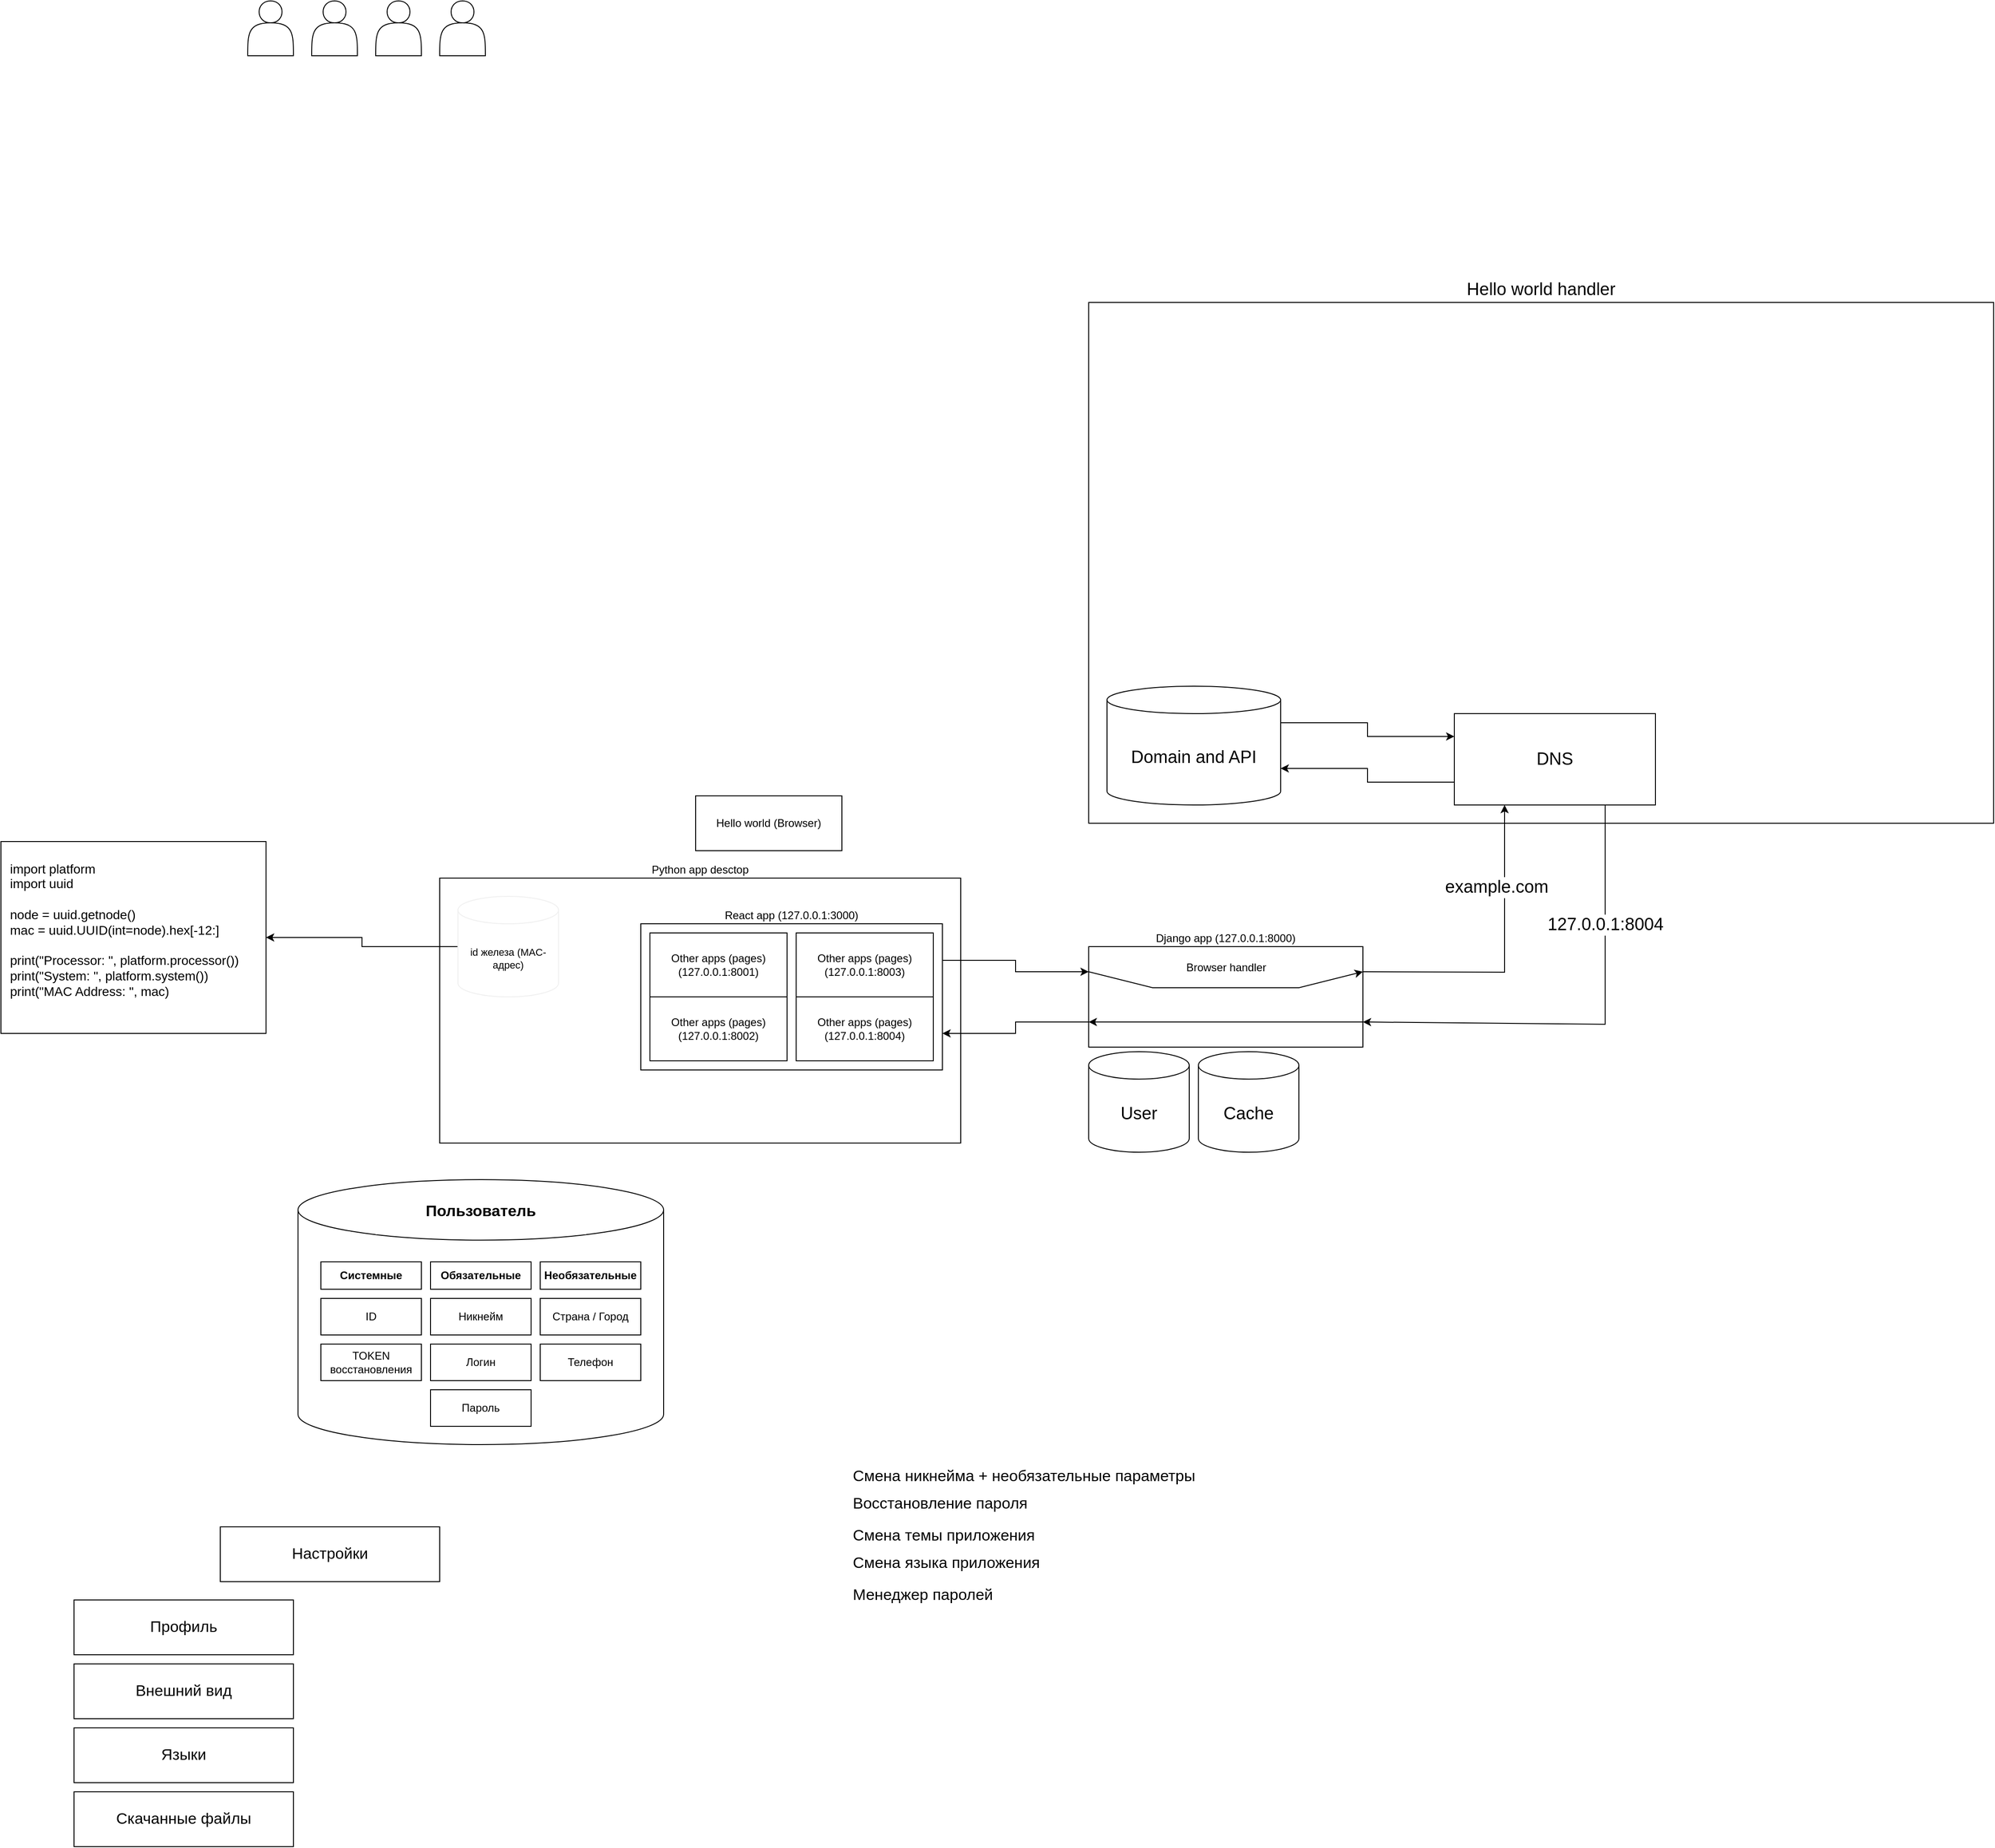 <mxfile version="20.7.4" type="device"><diagram id="akDufJ6LC95Nsy7OUIPd" name="Страница 1"><mxGraphModel dx="561" dy="349" grid="1" gridSize="10" guides="1" tooltips="1" connect="1" arrows="1" fold="1" page="1" pageScale="1" pageWidth="4681" pageHeight="3300" math="0" shadow="0"><root><mxCell id="0"/><mxCell id="1" parent="0"/><mxCell id="tZzRO0GxXiyE94Goqjz8-12" value="" style="shape=cylinder3;whiteSpace=wrap;html=1;boundedLbl=1;backgroundOutline=1;size=33.115;fontSize=8;" vertex="1" parent="1"><mxGeometry x="525" y="1460" width="400" height="290" as="geometry"/></mxCell><mxCell id="dfZMdxFIMk7d4C2q_Tbj-1" value="" style="shape=actor;whiteSpace=wrap;html=1;" parent="1" vertex="1"><mxGeometry x="470" y="170" width="50" height="60" as="geometry"/></mxCell><mxCell id="dfZMdxFIMk7d4C2q_Tbj-2" value="" style="shape=actor;whiteSpace=wrap;html=1;" parent="1" vertex="1"><mxGeometry x="540" y="170" width="50" height="60" as="geometry"/></mxCell><mxCell id="dfZMdxFIMk7d4C2q_Tbj-3" value="" style="shape=actor;whiteSpace=wrap;html=1;" parent="1" vertex="1"><mxGeometry x="610" y="170" width="50" height="60" as="geometry"/></mxCell><mxCell id="dfZMdxFIMk7d4C2q_Tbj-4" value="" style="shape=actor;whiteSpace=wrap;html=1;" parent="1" vertex="1"><mxGeometry x="680" y="170" width="50" height="60" as="geometry"/></mxCell><mxCell id="u3pLye9Rgbd746nTwx3h-1" value="Hello world (Browser)" style="rounded=0;whiteSpace=wrap;html=1;" parent="1" vertex="1"><mxGeometry x="960" y="1040" width="160" height="60" as="geometry"/></mxCell><mxCell id="u3pLye9Rgbd746nTwx3h-6" value="Python app desctop" style="rounded=0;whiteSpace=wrap;html=1;align=center;horizontal=1;labelPosition=center;verticalLabelPosition=top;verticalAlign=bottom;" parent="1" vertex="1"><mxGeometry x="680" y="1130" width="570" height="290" as="geometry"/></mxCell><mxCell id="u3pLye9Rgbd746nTwx3h-9" style="edgeStyle=orthogonalEdgeStyle;rounded=0;orthogonalLoop=1;jettySize=auto;html=1;exitX=1;exitY=0.25;exitDx=0;exitDy=0;entryX=0;entryY=0.25;entryDx=0;entryDy=0;" parent="1" source="u3pLye9Rgbd746nTwx3h-7" target="u3pLye9Rgbd746nTwx3h-8" edge="1"><mxGeometry relative="1" as="geometry"/></mxCell><mxCell id="u3pLye9Rgbd746nTwx3h-7" value="React app (127.0.0.1:3000)" style="rounded=0;whiteSpace=wrap;html=1;labelPosition=center;verticalLabelPosition=top;align=center;verticalAlign=bottom;" parent="1" vertex="1"><mxGeometry x="900" y="1180" width="330" height="160" as="geometry"/></mxCell><mxCell id="u3pLye9Rgbd746nTwx3h-10" style="edgeStyle=orthogonalEdgeStyle;rounded=0;orthogonalLoop=1;jettySize=auto;html=1;exitX=0;exitY=0.75;exitDx=0;exitDy=0;entryX=1;entryY=0.75;entryDx=0;entryDy=0;" parent="1" source="u3pLye9Rgbd746nTwx3h-8" target="u3pLye9Rgbd746nTwx3h-7" edge="1"><mxGeometry relative="1" as="geometry"/></mxCell><mxCell id="u3pLye9Rgbd746nTwx3h-8" value="Django app (127.0.0.1:8000)" style="rounded=0;whiteSpace=wrap;html=1;labelPosition=center;verticalLabelPosition=top;align=center;verticalAlign=bottom;" parent="1" vertex="1"><mxGeometry x="1390" y="1205" width="300" height="110" as="geometry"/></mxCell><mxCell id="u3pLye9Rgbd746nTwx3h-11" value="Browser handler" style="text;html=1;strokeColor=none;fillColor=none;align=center;verticalAlign=middle;whiteSpace=wrap;rounded=0;" parent="1" vertex="1"><mxGeometry x="1487.5" y="1205" width="105" height="45" as="geometry"/></mxCell><mxCell id="u3pLye9Rgbd746nTwx3h-12" value="Other apps (pages)&lt;br&gt;(127.0.0.1:8002)" style="rounded=0;whiteSpace=wrap;html=1;labelPosition=center;verticalLabelPosition=middle;align=center;verticalAlign=middle;" parent="1" vertex="1"><mxGeometry x="910" y="1260" width="150" height="70" as="geometry"/></mxCell><mxCell id="u3pLye9Rgbd746nTwx3h-13" value="Other apps (pages)&lt;br&gt;(127.0.0.1:8004)" style="rounded=0;whiteSpace=wrap;html=1;labelPosition=center;verticalLabelPosition=middle;align=center;verticalAlign=middle;" parent="1" vertex="1"><mxGeometry x="1070" y="1260" width="150" height="70" as="geometry"/></mxCell><mxCell id="u3pLye9Rgbd746nTwx3h-14" value="Other apps (pages)&lt;br&gt;(127.0.0.1:8001)" style="rounded=0;whiteSpace=wrap;html=1;labelPosition=center;verticalLabelPosition=middle;align=center;verticalAlign=middle;" parent="1" vertex="1"><mxGeometry x="910" y="1190" width="150" height="70" as="geometry"/></mxCell><mxCell id="u3pLye9Rgbd746nTwx3h-15" value="Other apps (pages)&lt;br&gt;(127.0.0.1:8003)" style="rounded=0;whiteSpace=wrap;html=1;labelPosition=center;verticalLabelPosition=middle;align=center;verticalAlign=middle;" parent="1" vertex="1"><mxGeometry x="1070" y="1190" width="150" height="70" as="geometry"/></mxCell><mxCell id="u3pLye9Rgbd746nTwx3h-17" value="Hello world handler" style="rounded=0;whiteSpace=wrap;html=1;fontSize=19;labelPosition=center;verticalLabelPosition=top;align=center;verticalAlign=bottom;" parent="1" vertex="1"><mxGeometry x="1390" y="500" width="990" height="570" as="geometry"/></mxCell><mxCell id="u3pLye9Rgbd746nTwx3h-21" value="" style="endArrow=classic;html=1;rounded=0;fontSize=19;exitX=0;exitY=0.25;exitDx=0;exitDy=0;entryX=1;entryY=0.25;entryDx=0;entryDy=0;" parent="1" source="u3pLye9Rgbd746nTwx3h-8" target="u3pLye9Rgbd746nTwx3h-8" edge="1"><mxGeometry width="50" height="50" relative="1" as="geometry"><mxPoint x="1600" y="1310" as="sourcePoint"/><mxPoint x="1650" y="1260" as="targetPoint"/><Array as="points"><mxPoint x="1460" y="1250"/><mxPoint x="1620" y="1250"/></Array></mxGeometry></mxCell><mxCell id="u3pLye9Rgbd746nTwx3h-22" value="" style="endArrow=classic;html=1;rounded=0;fontSize=19;entryX=0;entryY=0.75;entryDx=0;entryDy=0;exitX=1;exitY=0.75;exitDx=0;exitDy=0;" parent="1" source="u3pLye9Rgbd746nTwx3h-8" target="u3pLye9Rgbd746nTwx3h-8" edge="1"><mxGeometry width="50" height="50" relative="1" as="geometry"><mxPoint x="1600" y="1370" as="sourcePoint"/><mxPoint x="1650" y="1320" as="targetPoint"/></mxGeometry></mxCell><mxCell id="u3pLye9Rgbd746nTwx3h-24" value="User" style="shape=cylinder3;whiteSpace=wrap;html=1;boundedLbl=1;backgroundOutline=1;size=15;fontSize=19;" parent="1" vertex="1"><mxGeometry x="1390" y="1320" width="110" height="110" as="geometry"/></mxCell><mxCell id="u3pLye9Rgbd746nTwx3h-25" value="Cache" style="shape=cylinder3;whiteSpace=wrap;html=1;boundedLbl=1;backgroundOutline=1;size=15;fontSize=19;" parent="1" vertex="1"><mxGeometry x="1510" y="1320" width="110" height="110" as="geometry"/></mxCell><mxCell id="u3pLye9Rgbd746nTwx3h-29" style="edgeStyle=orthogonalEdgeStyle;rounded=0;orthogonalLoop=1;jettySize=auto;html=1;exitX=0;exitY=0.75;exitDx=0;exitDy=0;entryX=1;entryY=0;entryDx=0;entryDy=90;entryPerimeter=0;fontSize=19;" parent="1" source="u3pLye9Rgbd746nTwx3h-27" target="u3pLye9Rgbd746nTwx3h-28" edge="1"><mxGeometry relative="1" as="geometry"/></mxCell><mxCell id="u3pLye9Rgbd746nTwx3h-27" value="DNS" style="rounded=0;whiteSpace=wrap;html=1;fontSize=19;" parent="1" vertex="1"><mxGeometry x="1790" y="950" width="220" height="100" as="geometry"/></mxCell><mxCell id="u3pLye9Rgbd746nTwx3h-30" style="edgeStyle=orthogonalEdgeStyle;rounded=0;orthogonalLoop=1;jettySize=auto;html=1;exitX=1;exitY=0;exitDx=0;exitDy=40;exitPerimeter=0;entryX=0;entryY=0.25;entryDx=0;entryDy=0;fontSize=19;" parent="1" source="u3pLye9Rgbd746nTwx3h-28" target="u3pLye9Rgbd746nTwx3h-27" edge="1"><mxGeometry relative="1" as="geometry"/></mxCell><mxCell id="u3pLye9Rgbd746nTwx3h-28" value="Domain and API" style="shape=cylinder3;whiteSpace=wrap;html=1;boundedLbl=1;backgroundOutline=1;size=15;fontSize=19;" parent="1" vertex="1"><mxGeometry x="1410" y="920" width="190" height="130" as="geometry"/></mxCell><mxCell id="u3pLye9Rgbd746nTwx3h-34" value="" style="endArrow=classic;html=1;rounded=0;fontSize=19;entryX=0.25;entryY=1;entryDx=0;entryDy=0;exitX=1;exitY=0.25;exitDx=0;exitDy=0;" parent="1" source="u3pLye9Rgbd746nTwx3h-8" target="u3pLye9Rgbd746nTwx3h-27" edge="1"><mxGeometry width="50" height="50" relative="1" as="geometry"><mxPoint x="1720" y="1200" as="sourcePoint"/><mxPoint x="1730" y="1040" as="targetPoint"/><Array as="points"><mxPoint x="1845" y="1233"/></Array></mxGeometry></mxCell><mxCell id="u3pLye9Rgbd746nTwx3h-36" value="example.com" style="edgeLabel;html=1;align=center;verticalAlign=middle;resizable=0;points=[];fontSize=19;" parent="u3pLye9Rgbd746nTwx3h-34" vertex="1" connectable="0"><mxGeometry x="-0.236" relative="1" as="geometry"><mxPoint x="17" y="-93" as="offset"/></mxGeometry></mxCell><mxCell id="u3pLye9Rgbd746nTwx3h-39" value="127.0.0.1:8004" style="endArrow=classic;html=1;rounded=0;fontSize=19;exitX=0.75;exitY=1;exitDx=0;exitDy=0;entryX=1;entryY=0.75;entryDx=0;entryDy=0;" parent="1" source="u3pLye9Rgbd746nTwx3h-27" target="u3pLye9Rgbd746nTwx3h-8" edge="1"><mxGeometry x="-0.485" width="50" height="50" relative="1" as="geometry"><mxPoint x="1500" y="1150" as="sourcePoint"/><mxPoint x="1790" y="1180" as="targetPoint"/><Array as="points"><mxPoint x="1955" y="1290"/></Array><mxPoint y="1" as="offset"/></mxGeometry></mxCell><mxCell id="u3pLye9Rgbd746nTwx3h-42" value="&lt;div style=&quot;font-size: 14px;&quot;&gt;import platform&lt;/div&gt;&lt;div style=&quot;font-size: 14px;&quot;&gt;import uuid&lt;/div&gt;&lt;div style=&quot;font-size: 14px;&quot;&gt;&lt;br style=&quot;font-size: 14px;&quot;&gt;&lt;/div&gt;&lt;div style=&quot;font-size: 14px;&quot;&gt;node = uuid.getnode()&lt;/div&gt;&lt;div style=&quot;font-size: 14px;&quot;&gt;mac = uuid.UUID(int=node).hex[-12:]&lt;/div&gt;&lt;div style=&quot;font-size: 14px;&quot;&gt;&lt;br style=&quot;font-size: 14px;&quot;&gt;&lt;/div&gt;&lt;div style=&quot;font-size: 14px;&quot;&gt;print(&quot;Processor: &quot;, platform.processor())&lt;/div&gt;&lt;div style=&quot;font-size: 14px;&quot;&gt;print(&quot;System: &quot;, platform.system())&lt;/div&gt;&lt;div style=&quot;font-size: 14px;&quot;&gt;print(&quot;MAC Address: &quot;, mac)&lt;/div&gt;&lt;div style=&quot;font-size: 14px;&quot;&gt;&lt;br style=&quot;font-size: 14px;&quot;&gt;&lt;/div&gt;" style="rounded=0;whiteSpace=wrap;html=1;fontSize=14;align=left;spacingLeft=8;" parent="1" vertex="1"><mxGeometry x="200" y="1090" width="290" height="210" as="geometry"/></mxCell><mxCell id="u3pLye9Rgbd746nTwx3h-44" style="edgeStyle=orthogonalEdgeStyle;rounded=0;orthogonalLoop=1;jettySize=auto;html=1;entryX=1;entryY=0.5;entryDx=0;entryDy=0;fontSize=11;" parent="1" source="u3pLye9Rgbd746nTwx3h-43" target="u3pLye9Rgbd746nTwx3h-42" edge="1"><mxGeometry relative="1" as="geometry"/></mxCell><mxCell id="u3pLye9Rgbd746nTwx3h-43" value="id железа (MAC-адрес)" style="shape=cylinder3;whiteSpace=wrap;html=1;boundedLbl=1;backgroundOutline=1;size=15;strokeColor=#f0f0f0;fontSize=11;" parent="1" vertex="1"><mxGeometry x="700" y="1150" width="110" height="110" as="geometry"/></mxCell><mxCell id="tZzRO0GxXiyE94Goqjz8-1" value="Пользователь" style="rounded=0;whiteSpace=wrap;html=1;strokeColor=none;fontSize=17;fontStyle=1" vertex="1" parent="1"><mxGeometry x="610" y="1470" width="230" height="50" as="geometry"/></mxCell><mxCell id="tZzRO0GxXiyE94Goqjz8-2" value="Логин" style="rounded=0;whiteSpace=wrap;html=1;" vertex="1" parent="1"><mxGeometry x="670" y="1640" width="110" height="40" as="geometry"/></mxCell><mxCell id="tZzRO0GxXiyE94Goqjz8-3" value="Пароль" style="rounded=0;whiteSpace=wrap;html=1;" vertex="1" parent="1"><mxGeometry x="670" y="1690" width="110" height="40" as="geometry"/></mxCell><mxCell id="tZzRO0GxXiyE94Goqjz8-4" value="Никнейм" style="rounded=0;whiteSpace=wrap;html=1;" vertex="1" parent="1"><mxGeometry x="670" y="1590" width="110" height="40" as="geometry"/></mxCell><mxCell id="tZzRO0GxXiyE94Goqjz8-5" value="Телефон" style="rounded=0;whiteSpace=wrap;html=1;" vertex="1" parent="1"><mxGeometry x="790" y="1640" width="110" height="40" as="geometry"/></mxCell><mxCell id="tZzRO0GxXiyE94Goqjz8-6" value="Страна / Город" style="rounded=0;whiteSpace=wrap;html=1;" vertex="1" parent="1"><mxGeometry x="790" y="1590" width="110" height="40" as="geometry"/></mxCell><mxCell id="tZzRO0GxXiyE94Goqjz8-7" value="ID" style="rounded=0;whiteSpace=wrap;html=1;" vertex="1" parent="1"><mxGeometry x="550" y="1590" width="110" height="40" as="geometry"/></mxCell><mxCell id="tZzRO0GxXiyE94Goqjz8-8" value="Обязательные" style="rounded=0;whiteSpace=wrap;html=1;fontStyle=1" vertex="1" parent="1"><mxGeometry x="670" y="1550" width="110" height="30" as="geometry"/></mxCell><mxCell id="tZzRO0GxXiyE94Goqjz8-9" value="Необязательные" style="rounded=0;whiteSpace=wrap;html=1;fontStyle=1" vertex="1" parent="1"><mxGeometry x="790" y="1550" width="110" height="30" as="geometry"/></mxCell><mxCell id="tZzRO0GxXiyE94Goqjz8-10" value="Системные" style="rounded=0;whiteSpace=wrap;html=1;fontStyle=1" vertex="1" parent="1"><mxGeometry x="550" y="1550" width="110" height="30" as="geometry"/></mxCell><mxCell id="tZzRO0GxXiyE94Goqjz8-11" value="TOKEN восстановления" style="rounded=0;whiteSpace=wrap;html=1;" vertex="1" parent="1"><mxGeometry x="550" y="1640" width="110" height="40" as="geometry"/></mxCell><mxCell id="tZzRO0GxXiyE94Goqjz8-13" value="Настройки" style="rounded=0;whiteSpace=wrap;html=1;fontSize=17;" vertex="1" parent="1"><mxGeometry x="440" y="1840" width="240" height="60" as="geometry"/></mxCell><mxCell id="tZzRO0GxXiyE94Goqjz8-14" value="Смена никнейма + необязательные параметры" style="text;html=1;strokeColor=none;fillColor=none;align=left;verticalAlign=middle;whiteSpace=wrap;rounded=0;fontSize=17;" vertex="1" parent="1"><mxGeometry x="1130" y="1770" width="390" height="30" as="geometry"/></mxCell><mxCell id="tZzRO0GxXiyE94Goqjz8-15" value="Восстановление пароля" style="text;html=1;strokeColor=none;fillColor=none;align=left;verticalAlign=middle;whiteSpace=wrap;rounded=0;fontSize=17;" vertex="1" parent="1"><mxGeometry x="1130" y="1800" width="210" height="30" as="geometry"/></mxCell><mxCell id="tZzRO0GxXiyE94Goqjz8-16" value="Смена темы приложения" style="text;html=1;strokeColor=none;fillColor=none;align=left;verticalAlign=middle;whiteSpace=wrap;rounded=0;fontSize=17;" vertex="1" parent="1"><mxGeometry x="1130" y="1835" width="230" height="30" as="geometry"/></mxCell><mxCell id="tZzRO0GxXiyE94Goqjz8-17" value="Смена языка приложения" style="text;html=1;strokeColor=none;fillColor=none;align=left;verticalAlign=middle;whiteSpace=wrap;rounded=0;fontSize=17;" vertex="1" parent="1"><mxGeometry x="1130" y="1865" width="230" height="30" as="geometry"/></mxCell><mxCell id="tZzRO0GxXiyE94Goqjz8-18" value="Менеджер паролей" style="text;html=1;strokeColor=none;fillColor=none;align=left;verticalAlign=middle;whiteSpace=wrap;rounded=0;fontSize=17;" vertex="1" parent="1"><mxGeometry x="1130" y="1900" width="230" height="30" as="geometry"/></mxCell><mxCell id="tZzRO0GxXiyE94Goqjz8-19" value="Профиль" style="rounded=0;whiteSpace=wrap;html=1;fontSize=17;" vertex="1" parent="1"><mxGeometry x="280" y="1920" width="240" height="60" as="geometry"/></mxCell><mxCell id="tZzRO0GxXiyE94Goqjz8-20" value="Внешний вид" style="rounded=0;whiteSpace=wrap;html=1;fontSize=17;" vertex="1" parent="1"><mxGeometry x="280" y="1990" width="240" height="60" as="geometry"/></mxCell><mxCell id="tZzRO0GxXiyE94Goqjz8-21" value="Языки" style="rounded=0;whiteSpace=wrap;html=1;fontSize=17;" vertex="1" parent="1"><mxGeometry x="280" y="2060" width="240" height="60" as="geometry"/></mxCell><mxCell id="tZzRO0GxXiyE94Goqjz8-22" value="Скачанные файлы" style="rounded=0;whiteSpace=wrap;html=1;fontSize=17;" vertex="1" parent="1"><mxGeometry x="280" y="2130" width="240" height="60" as="geometry"/></mxCell></root></mxGraphModel></diagram></mxfile>